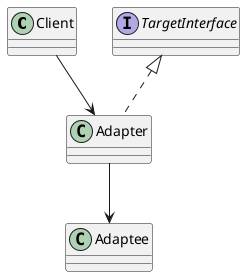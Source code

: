 @startuml

class Client
class Adapter
class Adaptee
interface TargetInterface

TargetInterface <|.. Adapter
Client --> Adapter
Adapter --> Adaptee


@enduml